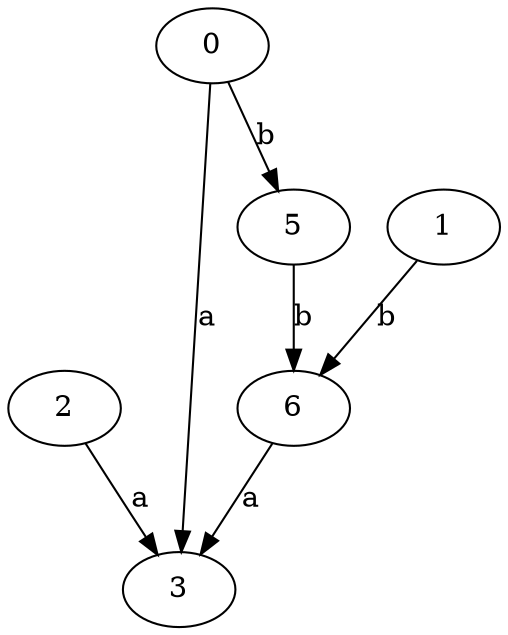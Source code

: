 strict digraph  {
2;
3;
5;
0;
1;
6;
2 -> 3  [label=a];
5 -> 6  [label=b];
0 -> 3  [label=a];
0 -> 5  [label=b];
1 -> 6  [label=b];
6 -> 3  [label=a];
}
